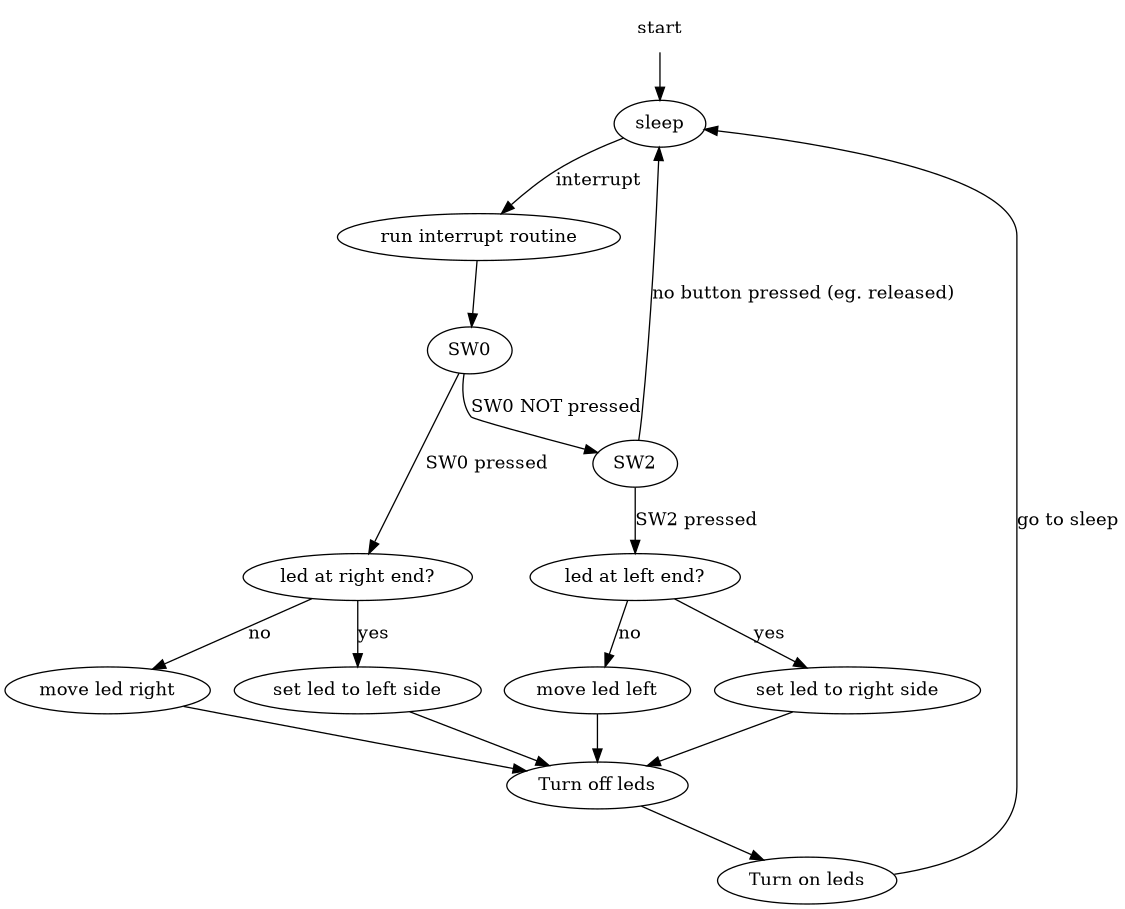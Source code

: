 digraph G {
	layout=dot
	
	rankdir=TB // direction, Left-to-Right, TB = top-bottom
	size="7.5,10"
	start [shape=plaintext] // no shape for this node, just text
	start -> S0 
	S0 [label="sleep"]
	
	S2 [label="run interrupt routine"]
	S0 -> S2 [label="interrupt"]
	
	S2 -> SW0 	
	SW0 -> SW2 [label="SW0 NOT pressed"]
	
	S5 [label="led at right end?"]
	S6 [label="led at left end?"]
	SW0 -> S5 [label="SW0 pressed"]
	SW2 -> S6 [label="SW2 pressed"]
	SW2 -> S0 [label="no button pressed (eg. released)"]

	S5 -> S7 [label="yes"]
	S6 -> S8 [label="yes"]

//	S11 [label="set leds to left side"]
//	S12 [label="set leds to right side"]
//	S7 -> S11
//	S8 -> S12
	S7 [label="set led to left side"]
	S8 [label="set led to right side"]

	
	S9 [label="move led right"]
	S10 [label="move led left"]
	S5 -> S9 [label="no"]
	S6 -> S10 [label="no"]


	S13 [label="Turn off leds"]
	S7  -> S13
	S8  -> S13
	S9  -> S13
	S10 -> S13
	
	S14 [label="Turn on leds"]
	S13 -> S14
	S14 -> S0 [label="go to sleep"]

//	S6 [peripheries=2]
//	S7 [peripheries=2]
	
}
